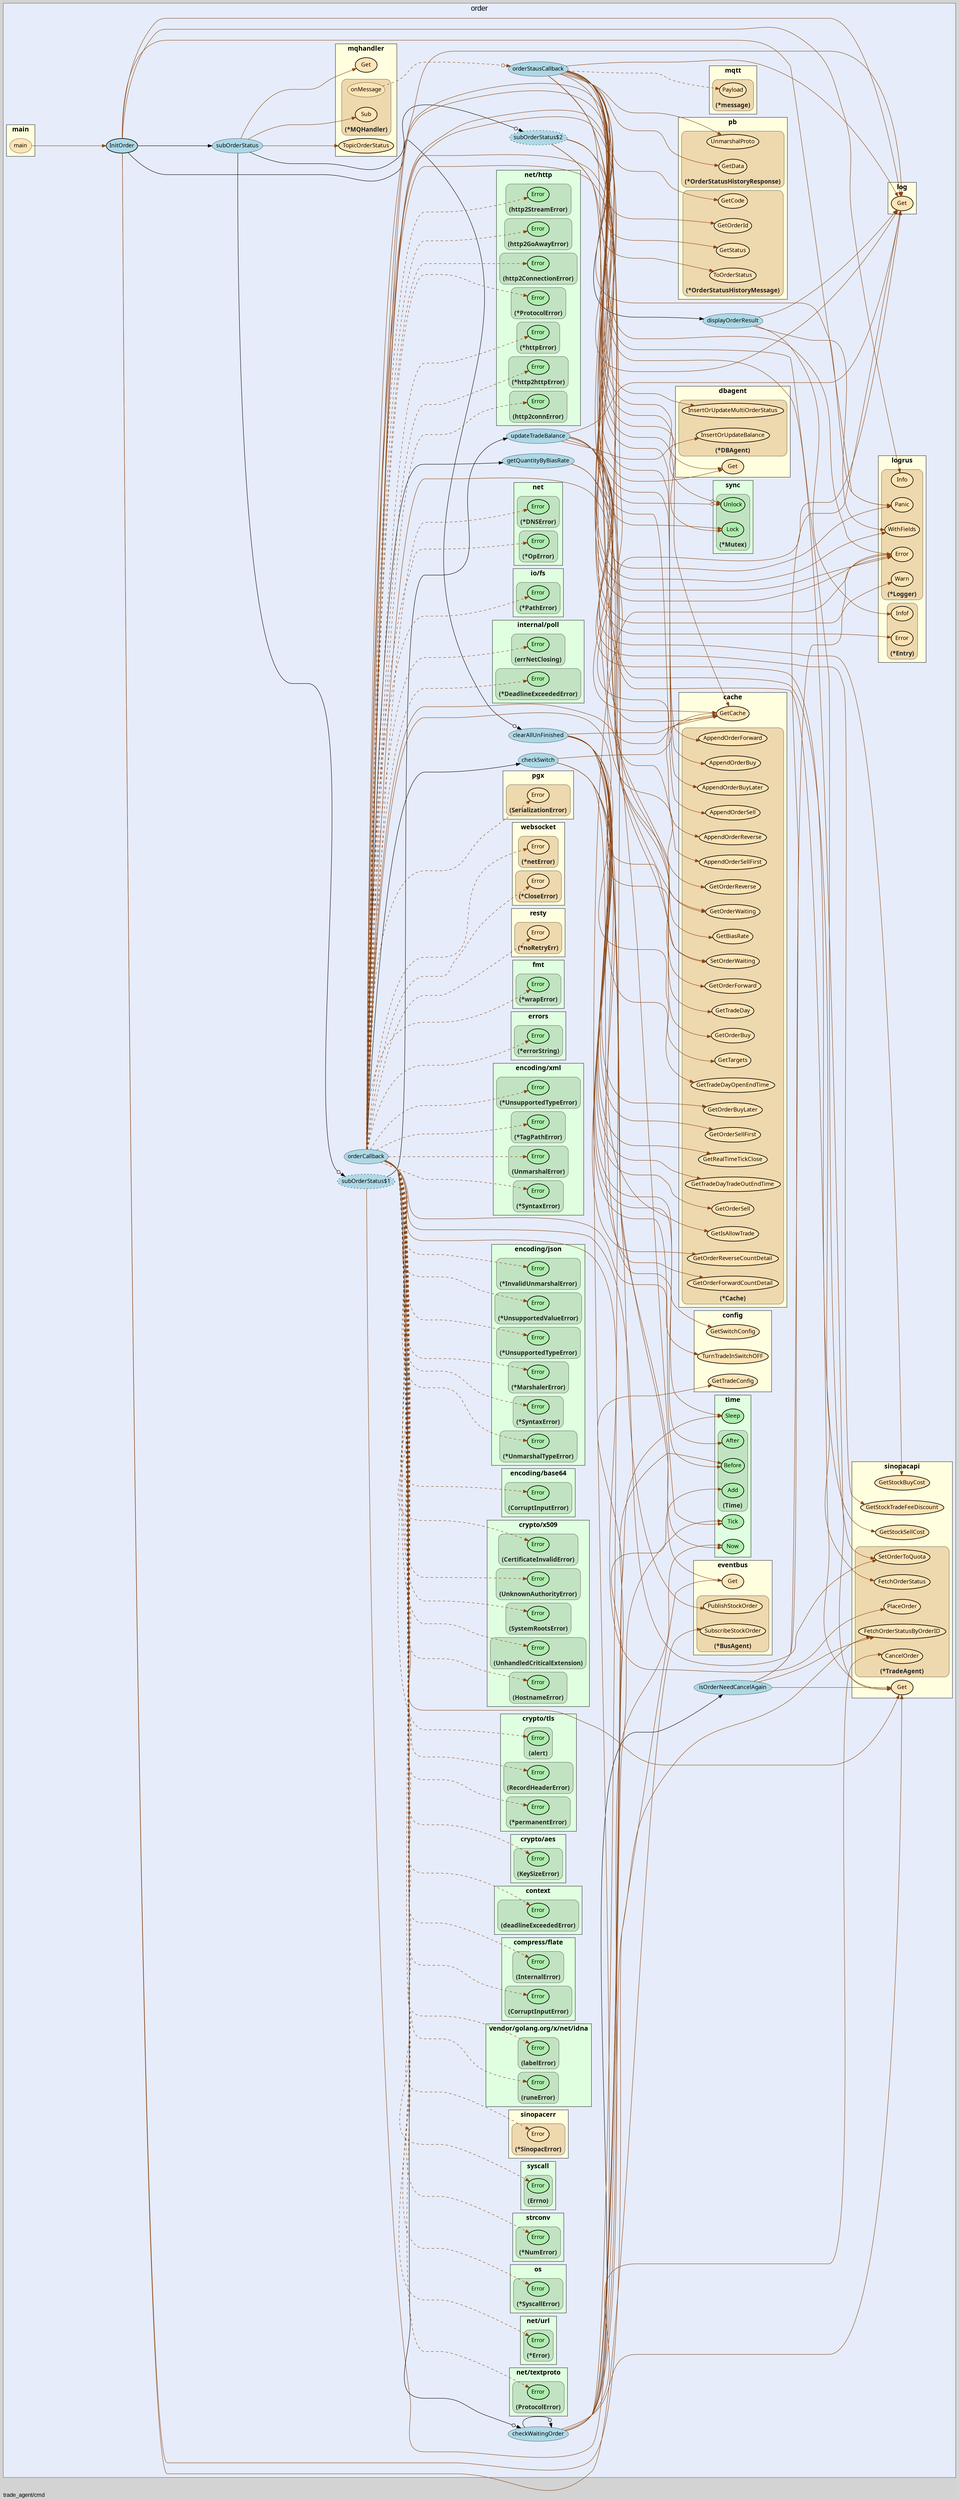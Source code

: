 digraph gocallvis {
    label="trade_agent/cmd";
    labeljust="l";
    fontname="Arial";
    fontsize="14";
    rankdir="LR";
    bgcolor="lightgray";
    style="solid";
    penwidth="0.5";
    pad="0.0";
    nodesep="0.35";

    node [shape="ellipse" style="filled" fillcolor="honeydew" fontname="Verdana" penwidth="1.0" margin="0.05,0.0"];
    edge [minlen="5"]

    subgraph "cluster_focus" {
        bgcolor="#e6ecfa";
label="order";
labelloc="t";
labeljust="c";
fontsize="18";
        
        "trade_agent/pkg/modules/order.orderStausCallback" [ penwidth="0.5" fillcolor="lightblue" label="orderStausCallback" ]
        "trade_agent/pkg/modules/order.displayOrderResult" [ fillcolor="lightblue" label="displayOrderResult" penwidth="0.5" ]
        "trade_agent/pkg/modules/order.updateTradeBalance" [ fillcolor="lightblue" label="updateTradeBalance" penwidth="0.5" ]
        "trade_agent/pkg/modules/order.subOrderStatus$1" [ label="subOrderStatus$1" style="dotted,filled" fillcolor="lightblue" ]
        "trade_agent/pkg/modules/order.isOrderNeedCancelAgain" [ fillcolor="lightblue" label="isOrderNeedCancelAgain" penwidth="0.5" ]
        "trade_agent/pkg/modules/order.InitOrder" [ penwidth="1.5" fillcolor="lightblue" label="InitOrder" ]
        "trade_agent/pkg/modules/order.subOrderStatus" [ fillcolor="lightblue" label="subOrderStatus" penwidth="0.5" ]
        "trade_agent/pkg/modules/order.subOrderStatus$2" [ fillcolor="lightblue" label="subOrderStatus$2" style="dotted,filled" ]
        "trade_agent/pkg/modules/order.clearAllUnFinished" [ fillcolor="lightblue" label="clearAllUnFinished" penwidth="0.5" ]
        "trade_agent/pkg/modules/order.getQuantityByBiasRate" [ label="getQuantityByBiasRate" penwidth="0.5" fillcolor="lightblue" ]
        "trade_agent/pkg/modules/order.checkWaitingOrder" [ fillcolor="lightblue" label="checkWaitingOrder" penwidth="0.5" ]
        "trade_agent/pkg/modules/order.checkSwitch" [ fillcolor="lightblue" label="checkSwitch" penwidth="0.5" ]
        "trade_agent/pkg/modules/order.orderCallback" [ penwidth="0.5" fillcolor="lightblue" label="orderCallback" ]
        
        subgraph "cluster_compress/flate" {
        fontsize="16";
fontname="Tahoma bold";
URL="/?f=compress/flate";
tooltip="package: compress/flate";
penwidth="0.8";
style="filled";
fillcolor="#E0FFE1";
rank="sink";
label="compress/flate";
        
        
        subgraph "cluster_compress/flate.CorruptInputError" {
        tooltip="type: compress/flate.CorruptInputError";
penwidth="0.5";
fontsize="15";
fontcolor="#222222";
labelloc="b";
style="rounded,filled";
fillcolor="#c2e3c2";
label="(CorruptInputError)";
        
        "(compress/flate.CorruptInputError).Error" [ fillcolor="#adedad" label="Error" penwidth="1.5" ]
        
    }

        subgraph "cluster_compress/flate.InternalError" {
        fillcolor="#c2e3c2";
label="(InternalError)";
tooltip="type: compress/flate.InternalError";
penwidth="0.5";
fontsize="15";
fontcolor="#222222";
labelloc="b";
style="rounded,filled";
        
        "(compress/flate.InternalError).Error" [ fillcolor="#adedad" label="Error" penwidth="1.5" ]
        
    }

    }

        subgraph "cluster_context" {
        fontname="Tahoma bold";
rank="sink";
style="filled";
fillcolor="#E0FFE1";
label="context";
URL="/?f=context";
tooltip="package: context";
penwidth="0.8";
fontsize="16";
        
        
        subgraph "cluster_context.deadlineExceededError" {
        style="rounded,filled";
fillcolor="#c2e3c2";
label="(deadlineExceededError)";
tooltip="type: context.deadlineExceededError";
penwidth="0.5";
fontsize="15";
fontcolor="#222222";
labelloc="b";
        
        "(context.deadlineExceededError).Error" [ label="Error" penwidth="1.5" fillcolor="#adedad" ]
        
    }

    }

        subgraph "cluster_crypto/aes" {
        style="filled";
fillcolor="#E0FFE1";
fontname="Tahoma bold";
rank="sink";
label="crypto/aes";
URL="/?f=crypto/aes";
tooltip="package: crypto/aes";
penwidth="0.8";
fontsize="16";
        
        
        subgraph "cluster_crypto/aes.KeySizeError" {
        tooltip="type: crypto/aes.KeySizeError";
penwidth="0.5";
fontsize="15";
fontcolor="#222222";
labelloc="b";
style="rounded,filled";
fillcolor="#c2e3c2";
label="(KeySizeError)";
        
        "(crypto/aes.KeySizeError).Error" [ fillcolor="#adedad" label="Error" penwidth="1.5" ]
        
    }

    }

        subgraph "cluster_crypto/tls" {
        fillcolor="#E0FFE1";
label="crypto/tls";
URL="/?f=crypto/tls";
tooltip="package: crypto/tls";
penwidth="0.8";
fontsize="16";
style="filled";
fontname="Tahoma bold";
rank="sink";
        
        
        subgraph "cluster_*crypto/tls.permanentError" {
        labelloc="b";
style="rounded,filled";
fillcolor="#c2e3c2";
label="(*permanentError)";
tooltip="type: *crypto/tls.permanentError";
penwidth="0.5";
fontsize="15";
fontcolor="#222222";
        
        "(*crypto/tls.permanentError).Error" [ penwidth="1.5" fillcolor="#adedad" label="Error" ]
        
    }

        subgraph "cluster_crypto/tls.RecordHeaderError" {
        penwidth="0.5";
fontsize="15";
fontcolor="#222222";
labelloc="b";
style="rounded,filled";
fillcolor="#c2e3c2";
label="(RecordHeaderError)";
tooltip="type: crypto/tls.RecordHeaderError";
        
        "(crypto/tls.RecordHeaderError).Error" [ fillcolor="#adedad" label="Error" penwidth="1.5" ]
        
    }

        subgraph "cluster_crypto/tls.alert" {
        style="rounded,filled";
fillcolor="#c2e3c2";
label="(alert)";
tooltip="type: crypto/tls.alert";
penwidth="0.5";
fontsize="15";
fontcolor="#222222";
labelloc="b";
        
        "(crypto/tls.alert).Error" [ label="Error" penwidth="1.5" fillcolor="#adedad" ]
        
    }

    }

        subgraph "cluster_crypto/x509" {
        label="crypto/x509";
penwidth="0.8";
style="filled";
fillcolor="#E0FFE1";
URL="/?f=crypto/x509";
tooltip="package: crypto/x509";
fontsize="16";
fontname="Tahoma bold";
rank="sink";
        
        
        subgraph "cluster_crypto/x509.CertificateInvalidError" {
        style="rounded,filled";
fillcolor="#c2e3c2";
label="(CertificateInvalidError)";
tooltip="type: crypto/x509.CertificateInvalidError";
penwidth="0.5";
fontsize="15";
fontcolor="#222222";
labelloc="b";
        
        "(crypto/x509.CertificateInvalidError).Error" [ fillcolor="#adedad" label="Error" penwidth="1.5" ]
        
    }

        subgraph "cluster_crypto/x509.HostnameError" {
        labelloc="b";
style="rounded,filled";
fillcolor="#c2e3c2";
label="(HostnameError)";
tooltip="type: crypto/x509.HostnameError";
penwidth="0.5";
fontsize="15";
fontcolor="#222222";
        
        "(crypto/x509.HostnameError).Error" [ fillcolor="#adedad" label="Error" penwidth="1.5" ]
        
    }

        subgraph "cluster_crypto/x509.SystemRootsError" {
        style="rounded,filled";
fillcolor="#c2e3c2";
label="(SystemRootsError)";
tooltip="type: crypto/x509.SystemRootsError";
penwidth="0.5";
fontsize="15";
fontcolor="#222222";
labelloc="b";
        
        "(crypto/x509.SystemRootsError).Error" [ fillcolor="#adedad" label="Error" penwidth="1.5" ]
        
    }

        subgraph "cluster_crypto/x509.UnhandledCriticalExtension" {
        fontsize="15";
fontcolor="#222222";
labelloc="b";
style="rounded,filled";
fillcolor="#c2e3c2";
label="(UnhandledCriticalExtension)";
tooltip="type: crypto/x509.UnhandledCriticalExtension";
penwidth="0.5";
        
        "(crypto/x509.UnhandledCriticalExtension).Error" [ fillcolor="#adedad" label="Error" penwidth="1.5" ]
        
    }

        subgraph "cluster_crypto/x509.UnknownAuthorityError" {
        fontsize="15";
fontcolor="#222222";
labelloc="b";
style="rounded,filled";
fillcolor="#c2e3c2";
label="(UnknownAuthorityError)";
tooltip="type: crypto/x509.UnknownAuthorityError";
penwidth="0.5";
        
        "(crypto/x509.UnknownAuthorityError).Error" [ fillcolor="#adedad" label="Error" penwidth="1.5" ]
        
    }

    }

        subgraph "cluster_encoding/base64" {
        URL="/?f=encoding/base64";
tooltip="package: encoding/base64";
penwidth="0.8";
style="filled";
fontname="Tahoma bold";
label="encoding/base64";
fontsize="16";
fillcolor="#E0FFE1";
rank="sink";
        
        
        subgraph "cluster_encoding/base64.CorruptInputError" {
        fontcolor="#222222";
labelloc="b";
style="rounded,filled";
fillcolor="#c2e3c2";
label="(CorruptInputError)";
tooltip="type: encoding/base64.CorruptInputError";
penwidth="0.5";
fontsize="15";
        
        "(encoding/base64.CorruptInputError).Error" [ label="Error" penwidth="1.5" fillcolor="#adedad" ]
        
    }

    }

        subgraph "cluster_encoding/json" {
        penwidth="0.8";
fontsize="16";
tooltip="package: encoding/json";
style="filled";
fillcolor="#E0FFE1";
fontname="Tahoma bold";
rank="sink";
label="encoding/json";
URL="/?f=encoding/json";
        
        
        subgraph "cluster_*encoding/json.InvalidUnmarshalError" {
        label="(*InvalidUnmarshalError)";
tooltip="type: *encoding/json.InvalidUnmarshalError";
penwidth="0.5";
fontsize="15";
fontcolor="#222222";
labelloc="b";
style="rounded,filled";
fillcolor="#c2e3c2";
        
        "(*encoding/json.InvalidUnmarshalError).Error" [ fillcolor="#adedad" label="Error" penwidth="1.5" ]
        
    }

        subgraph "cluster_*encoding/json.MarshalerError" {
        label="(*MarshalerError)";
tooltip="type: *encoding/json.MarshalerError";
penwidth="0.5";
fontsize="15";
fontcolor="#222222";
labelloc="b";
style="rounded,filled";
fillcolor="#c2e3c2";
        
        "(*encoding/json.MarshalerError).Error" [ fillcolor="#adedad" label="Error" penwidth="1.5" ]
        
    }

        subgraph "cluster_*encoding/json.SyntaxError" {
        fontcolor="#222222";
labelloc="b";
style="rounded,filled";
fillcolor="#c2e3c2";
label="(*SyntaxError)";
tooltip="type: *encoding/json.SyntaxError";
penwidth="0.5";
fontsize="15";
        
        "(*encoding/json.SyntaxError).Error" [ label="Error" penwidth="1.5" fillcolor="#adedad" ]
        
    }

        subgraph "cluster_*encoding/json.UnmarshalTypeError" {
        penwidth="0.5";
fontsize="15";
fontcolor="#222222";
labelloc="b";
style="rounded,filled";
fillcolor="#c2e3c2";
label="(*UnmarshalTypeError)";
tooltip="type: *encoding/json.UnmarshalTypeError";
        
        "(*encoding/json.UnmarshalTypeError).Error" [ label="Error" penwidth="1.5" fillcolor="#adedad" ]
        
    }

        subgraph "cluster_*encoding/json.UnsupportedTypeError" {
        fontcolor="#222222";
labelloc="b";
style="rounded,filled";
fillcolor="#c2e3c2";
label="(*UnsupportedTypeError)";
tooltip="type: *encoding/json.UnsupportedTypeError";
penwidth="0.5";
fontsize="15";
        
        "(*encoding/json.UnsupportedTypeError).Error" [ fillcolor="#adedad" label="Error" penwidth="1.5" ]
        
    }

        subgraph "cluster_*encoding/json.UnsupportedValueError" {
        fillcolor="#c2e3c2";
label="(*UnsupportedValueError)";
tooltip="type: *encoding/json.UnsupportedValueError";
penwidth="0.5";
fontsize="15";
fontcolor="#222222";
labelloc="b";
style="rounded,filled";
        
        "(*encoding/json.UnsupportedValueError).Error" [ fillcolor="#adedad" label="Error" penwidth="1.5" ]
        
    }

    }

        subgraph "cluster_encoding/xml" {
        penwidth="0.8";
fontsize="16";
style="filled";
fillcolor="#E0FFE1";
rank="sink";
fontname="Tahoma bold";
label="encoding/xml";
URL="/?f=encoding/xml";
tooltip="package: encoding/xml";
        
        
        subgraph "cluster_*encoding/xml.SyntaxError" {
        label="(*SyntaxError)";
tooltip="type: *encoding/xml.SyntaxError";
penwidth="0.5";
fontsize="15";
fontcolor="#222222";
labelloc="b";
style="rounded,filled";
fillcolor="#c2e3c2";
        
        "(*encoding/xml.SyntaxError).Error" [ penwidth="1.5" fillcolor="#adedad" label="Error" ]
        
    }

        subgraph "cluster_*encoding/xml.TagPathError" {
        fontsize="15";
fontcolor="#222222";
labelloc="b";
style="rounded,filled";
fillcolor="#c2e3c2";
label="(*TagPathError)";
tooltip="type: *encoding/xml.TagPathError";
penwidth="0.5";
        
        "(*encoding/xml.TagPathError).Error" [ penwidth="1.5" fillcolor="#adedad" label="Error" ]
        
    }

        subgraph "cluster_*encoding/xml.UnsupportedTypeError" {
        label="(*UnsupportedTypeError)";
tooltip="type: *encoding/xml.UnsupportedTypeError";
penwidth="0.5";
fontsize="15";
fontcolor="#222222";
labelloc="b";
style="rounded,filled";
fillcolor="#c2e3c2";
        
        "(*encoding/xml.UnsupportedTypeError).Error" [ fillcolor="#adedad" label="Error" penwidth="1.5" ]
        
    }

        subgraph "cluster_encoding/xml.UnmarshalError" {
        tooltip="type: encoding/xml.UnmarshalError";
penwidth="0.5";
fontsize="15";
fontcolor="#222222";
labelloc="b";
style="rounded,filled";
fillcolor="#c2e3c2";
label="(UnmarshalError)";
        
        "(encoding/xml.UnmarshalError).Error" [ fillcolor="#adedad" label="Error" penwidth="1.5" ]
        
    }

    }

        subgraph "cluster_errors" {
        penwidth="0.8";
rank="sink";
URL="/?f=errors";
tooltip="package: errors";
fontsize="16";
style="filled";
fillcolor="#E0FFE1";
fontname="Tahoma bold";
label="errors";
        
        
        subgraph "cluster_*errors.errorString" {
        style="rounded,filled";
fillcolor="#c2e3c2";
label="(*errorString)";
tooltip="type: *errors.errorString";
penwidth="0.5";
fontsize="15";
fontcolor="#222222";
labelloc="b";
        
        "(*errors.errorString).Error" [ fillcolor="#adedad" label="Error" penwidth="1.5" ]
        
    }

    }

        subgraph "cluster_fmt" {
        label="fmt";
URL="/?f=fmt";
penwidth="0.8";
fillcolor="#E0FFE1";
fontname="Tahoma bold";
rank="sink";
fontsize="16";
style="filled";
tooltip="package: fmt";
        
        
        subgraph "cluster_*fmt.wrapError" {
        tooltip="type: *fmt.wrapError";
penwidth="0.5";
fontsize="15";
fontcolor="#222222";
labelloc="b";
style="rounded,filled";
fillcolor="#c2e3c2";
label="(*wrapError)";
        
        "(*fmt.wrapError).Error" [ penwidth="1.5" fillcolor="#adedad" label="Error" ]
        
    }

    }

        subgraph "cluster_github.com/eclipse/paho.mqtt.golang" {
        fontsize="16";
fillcolor="lightyellow";
rank="sink";
label="mqtt";
tooltip="package: github.com/eclipse/paho.mqtt.golang";
penwidth="0.8";
style="filled";
fontname="Tahoma bold";
URL="/?f=github.com/eclipse/paho.mqtt.golang";
        
        
        subgraph "cluster_*github.com/eclipse/paho.mqtt.golang.message" {
        penwidth="0.5";
fontsize="15";
fontcolor="#222222";
labelloc="b";
style="rounded,filled";
fillcolor="wheat2";
label="(*message)";
tooltip="type: *github.com/eclipse/paho.mqtt.golang.message";
        
        "(*github.com/eclipse/paho.mqtt.golang.message).Payload" [ fillcolor="moccasin" label="Payload" penwidth="1.5" ]
        
    }

    }

        subgraph "cluster_github.com/go-resty/resty/v2" {
        penwidth="0.8";
fontsize="16";
style="filled";
rank="sink";
label="resty";
fillcolor="lightyellow";
fontname="Tahoma bold";
URL="/?f=github.com/go-resty/resty/v2";
tooltip="package: github.com/go-resty/resty/v2";
        
        
        subgraph "cluster_*github.com/go-resty/resty/v2.noRetryErr" {
        label="(*noRetryErr)";
tooltip="type: *github.com/go-resty/resty/v2.noRetryErr";
penwidth="0.5";
fontsize="15";
fontcolor="#222222";
labelloc="b";
style="rounded,filled";
fillcolor="wheat2";
        
        "(*github.com/go-resty/resty/v2.noRetryErr).Error" [ fillcolor="moccasin" label="Error" penwidth="1.5" ]
        
    }

    }

        subgraph "cluster_github.com/gorilla/websocket" {
        penwidth="0.8";
style="filled";
rank="sink";
label="websocket";
tooltip="package: github.com/gorilla/websocket";
fontsize="16";
fillcolor="lightyellow";
fontname="Tahoma bold";
URL="/?f=github.com/gorilla/websocket";
        
        
        subgraph "cluster_*github.com/gorilla/websocket.CloseError" {
        fontcolor="#222222";
labelloc="b";
style="rounded,filled";
fillcolor="wheat2";
label="(*CloseError)";
tooltip="type: *github.com/gorilla/websocket.CloseError";
penwidth="0.5";
fontsize="15";
        
        "(*github.com/gorilla/websocket.CloseError).Error" [ fillcolor="moccasin" label="Error" penwidth="1.5" ]
        
    }

        subgraph "cluster_*github.com/gorilla/websocket.netError" {
        tooltip="type: *github.com/gorilla/websocket.netError";
penwidth="0.5";
fontsize="15";
fontcolor="#222222";
labelloc="b";
style="rounded,filled";
fillcolor="wheat2";
label="(*netError)";
        
        "(*github.com/gorilla/websocket.netError).Error" [ fillcolor="moccasin" label="Error" penwidth="1.5" ]
        
    }

    }

        subgraph "cluster_github.com/jackc/pgx/v4" {
        fontsize="16";
fillcolor="lightyellow";
fontname="Tahoma bold";
rank="sink";
URL="/?f=github.com/jackc/pgx/v4";
penwidth="0.8";
style="filled";
label="pgx";
tooltip="package: github.com/jackc/pgx/v4";
        
        
        subgraph "cluster_github.com/jackc/pgx/v4.SerializationError" {
        fillcolor="wheat2";
label="(SerializationError)";
tooltip="type: github.com/jackc/pgx/v4.SerializationError";
penwidth="0.5";
fontsize="15";
fontcolor="#222222";
labelloc="b";
style="rounded,filled";
        
        "(github.com/jackc/pgx/v4.SerializationError).Error" [ fillcolor="moccasin" label="Error" penwidth="1.5" ]
        
    }

    }

        subgraph "cluster_github.com/sirupsen/logrus" {
        penwidth="0.8";
fontsize="16";
URL="/?f=github.com/sirupsen/logrus";
tooltip="package: github.com/sirupsen/logrus";
style="filled";
fillcolor="lightyellow";
fontname="Tahoma bold";
rank="sink";
label="logrus";
        
        
        subgraph "cluster_*github.com/sirupsen/logrus.Entry" {
        label="(*Entry)";
tooltip="type: *github.com/sirupsen/logrus.Entry";
penwidth="0.5";
fontsize="15";
fontcolor="#222222";
labelloc="b";
style="rounded,filled";
fillcolor="wheat2";
        
        "(*github.com/sirupsen/logrus.Entry).Infof" [ fillcolor="moccasin" label="Infof" penwidth="1.5" ]
        "(*github.com/sirupsen/logrus.Entry).Error" [ fillcolor="moccasin" label="Error" penwidth="1.5" ]
        
    }

        subgraph "cluster_*github.com/sirupsen/logrus.Logger" {
        style="rounded,filled";
fillcolor="wheat2";
label="(*Logger)";
tooltip="type: *github.com/sirupsen/logrus.Logger";
penwidth="0.5";
fontsize="15";
fontcolor="#222222";
labelloc="b";
        
        "(*github.com/sirupsen/logrus.Logger).Panic" [ fillcolor="moccasin" label="Panic" penwidth="1.5" ]
        "(*github.com/sirupsen/logrus.Logger).WithFields" [ fillcolor="moccasin" label="WithFields" penwidth="1.5" ]
        "(*github.com/sirupsen/logrus.Logger).Error" [ fillcolor="moccasin" label="Error" penwidth="1.5" ]
        "(*github.com/sirupsen/logrus.Logger).Info" [ fillcolor="moccasin" label="Info" penwidth="1.5" ]
        "(*github.com/sirupsen/logrus.Logger).Warn" [ fillcolor="moccasin" label="Warn" penwidth="1.5" ]
        
    }

    }

        subgraph "cluster_internal/poll" {
        URL="/?f=internal/poll";
tooltip="package: internal/poll";
fillcolor="#E0FFE1";
fontname="Tahoma bold";
rank="sink";
label="internal/poll";
penwidth="0.8";
fontsize="16";
style="filled";
        
        
        subgraph "cluster_*internal/poll.DeadlineExceededError" {
        fontcolor="#222222";
labelloc="b";
style="rounded,filled";
fillcolor="#c2e3c2";
label="(*DeadlineExceededError)";
tooltip="type: *internal/poll.DeadlineExceededError";
penwidth="0.5";
fontsize="15";
        
        "(*internal/poll.DeadlineExceededError).Error" [ fillcolor="#adedad" label="Error" penwidth="1.5" ]
        
    }

        subgraph "cluster_internal/poll.errNetClosing" {
        fillcolor="#c2e3c2";
label="(errNetClosing)";
tooltip="type: internal/poll.errNetClosing";
penwidth="0.5";
fontsize="15";
fontcolor="#222222";
labelloc="b";
style="rounded,filled";
        
        "(internal/poll.errNetClosing).Error" [ penwidth="1.5" fillcolor="#adedad" label="Error" ]
        
    }

    }

        subgraph "cluster_io/fs" {
        fillcolor="#E0FFE1";
fontname="Tahoma bold";
rank="sink";
label="io/fs";
URL="/?f=io/fs";
penwidth="0.8";
style="filled";
tooltip="package: io/fs";
fontsize="16";
        
        
        subgraph "cluster_*io/fs.PathError" {
        style="rounded,filled";
fillcolor="#c2e3c2";
label="(*PathError)";
tooltip="type: *io/fs.PathError";
penwidth="0.5";
fontsize="15";
fontcolor="#222222";
labelloc="b";
        
        "(*io/fs.PathError).Error" [ fillcolor="#adedad" label="Error" penwidth="1.5" ]
        
    }

    }

        subgraph "cluster_net" {
        style="filled";
label="net";
fontsize="16";
fillcolor="#E0FFE1";
fontname="Tahoma bold";
rank="sink";
URL="/?f=net";
tooltip="package: net";
penwidth="0.8";
        
        
        subgraph "cluster_*net.DNSError" {
        fillcolor="#c2e3c2";
label="(*DNSError)";
tooltip="type: *net.DNSError";
penwidth="0.5";
fontsize="15";
fontcolor="#222222";
labelloc="b";
style="rounded,filled";
        
        "(*net.DNSError).Error" [ fillcolor="#adedad" label="Error" penwidth="1.5" ]
        
    }

        subgraph "cluster_*net.OpError" {
        fontcolor="#222222";
labelloc="b";
style="rounded,filled";
fillcolor="#c2e3c2";
label="(*OpError)";
tooltip="type: *net.OpError";
penwidth="0.5";
fontsize="15";
        
        "(*net.OpError).Error" [ fillcolor="#adedad" label="Error" penwidth="1.5" ]
        
    }

    }

        subgraph "cluster_net/http" {
        fillcolor="#E0FFE1";
fontname="Tahoma bold";
rank="sink";
tooltip="package: net/http";
penwidth="0.8";
fontsize="16";
style="filled";
label="net/http";
URL="/?f=net/http";
        
        
        subgraph "cluster_*net/http.ProtocolError" {
        labelloc="b";
style="rounded,filled";
fillcolor="#c2e3c2";
label="(*ProtocolError)";
tooltip="type: *net/http.ProtocolError";
penwidth="0.5";
fontsize="15";
fontcolor="#222222";
        
        "(*net/http.ProtocolError).Error" [ fillcolor="#adedad" label="Error" penwidth="1.5" ]
        
    }

        subgraph "cluster_*net/http.http2httpError" {
        style="rounded,filled";
fillcolor="#c2e3c2";
label="(*http2httpError)";
tooltip="type: *net/http.http2httpError";
penwidth="0.5";
fontsize="15";
fontcolor="#222222";
labelloc="b";
        
        "(*net/http.http2httpError).Error" [ fillcolor="#adedad" label="Error" penwidth="1.5" ]
        
    }

        subgraph "cluster_*net/http.httpError" {
        fillcolor="#c2e3c2";
label="(*httpError)";
tooltip="type: *net/http.httpError";
penwidth="0.5";
fontsize="15";
fontcolor="#222222";
labelloc="b";
style="rounded,filled";
        
        "(*net/http.httpError).Error" [ penwidth="1.5" fillcolor="#adedad" label="Error" ]
        
    }

        subgraph "cluster_net/http.http2ConnectionError" {
        fontsize="15";
fontcolor="#222222";
labelloc="b";
style="rounded,filled";
fillcolor="#c2e3c2";
label="(http2ConnectionError)";
tooltip="type: net/http.http2ConnectionError";
penwidth="0.5";
        
        "(net/http.http2ConnectionError).Error" [ fillcolor="#adedad" label="Error" penwidth="1.5" ]
        
    }

        subgraph "cluster_net/http.http2GoAwayError" {
        fontsize="15";
fontcolor="#222222";
labelloc="b";
style="rounded,filled";
fillcolor="#c2e3c2";
label="(http2GoAwayError)";
tooltip="type: net/http.http2GoAwayError";
penwidth="0.5";
        
        "(net/http.http2GoAwayError).Error" [ fillcolor="#adedad" label="Error" penwidth="1.5" ]
        
    }

        subgraph "cluster_net/http.http2StreamError" {
        style="rounded,filled";
fillcolor="#c2e3c2";
label="(http2StreamError)";
tooltip="type: net/http.http2StreamError";
penwidth="0.5";
fontsize="15";
fontcolor="#222222";
labelloc="b";
        
        "(net/http.http2StreamError).Error" [ fillcolor="#adedad" label="Error" penwidth="1.5" ]
        
    }

        subgraph "cluster_net/http.http2connError" {
        label="(http2connError)";
tooltip="type: net/http.http2connError";
penwidth="0.5";
fontsize="15";
fontcolor="#222222";
labelloc="b";
style="rounded,filled";
fillcolor="#c2e3c2";
        
        "(net/http.http2connError).Error" [ fillcolor="#adedad" label="Error" penwidth="1.5" ]
        
    }

    }

        subgraph "cluster_net/textproto" {
        penwidth="0.8";
fillcolor="#E0FFE1";
fontname="Tahoma bold";
rank="sink";
tooltip="package: net/textproto";
fontsize="16";
style="filled";
label="net/textproto";
URL="/?f=net/textproto";
        
        
        subgraph "cluster_net/textproto.ProtocolError" {
        tooltip="type: net/textproto.ProtocolError";
penwidth="0.5";
fontsize="15";
fontcolor="#222222";
labelloc="b";
style="rounded,filled";
fillcolor="#c2e3c2";
label="(ProtocolError)";
        
        "(net/textproto.ProtocolError).Error" [ fillcolor="#adedad" label="Error" penwidth="1.5" ]
        
    }

    }

        subgraph "cluster_net/url" {
        tooltip="package: net/url";
fontsize="16";
style="filled";
rank="sink";
label="net/url";
URL="/?f=net/url";
penwidth="0.8";
fillcolor="#E0FFE1";
fontname="Tahoma bold";
        
        
        subgraph "cluster_*net/url.Error" {
        tooltip="type: *net/url.Error";
penwidth="0.5";
fontsize="15";
fontcolor="#222222";
labelloc="b";
style="rounded,filled";
fillcolor="#c2e3c2";
label="(*Error)";
        
        "(*net/url.Error).Error" [ fillcolor="#adedad" label="Error" penwidth="1.5" ]
        
    }

    }

        subgraph "cluster_os" {
        style="filled";
fillcolor="#E0FFE1";
fontname="Tahoma bold";
rank="sink";
URL="/?f=os";
penwidth="0.8";
fontsize="16";
label="os";
tooltip="package: os";
        
        
        subgraph "cluster_*os.SyscallError" {
        fillcolor="#c2e3c2";
label="(*SyscallError)";
tooltip="type: *os.SyscallError";
penwidth="0.5";
fontsize="15";
fontcolor="#222222";
labelloc="b";
style="rounded,filled";
        
        "(*os.SyscallError).Error" [ fillcolor="#adedad" label="Error" penwidth="1.5" ]
        
    }

    }

        subgraph "cluster_strconv" {
        fillcolor="#E0FFE1";
fontname="Tahoma bold";
rank="sink";
label="strconv";
URL="/?f=strconv";
penwidth="0.8";
fontsize="16";
style="filled";
tooltip="package: strconv";
        
        
        subgraph "cluster_*strconv.NumError" {
        fillcolor="#c2e3c2";
label="(*NumError)";
tooltip="type: *strconv.NumError";
penwidth="0.5";
fontsize="15";
fontcolor="#222222";
labelloc="b";
style="rounded,filled";
        
        "(*strconv.NumError).Error" [ fillcolor="#adedad" label="Error" penwidth="1.5" ]
        
    }

    }

        subgraph "cluster_sync" {
        fontsize="16";
style="filled";
fillcolor="#E0FFE1";
fontname="Tahoma bold";
rank="sink";
label="sync";
URL="/?f=sync";
penwidth="0.8";
tooltip="package: sync";
        
        
        subgraph "cluster_*sync.Mutex" {
        style="rounded,filled";
fillcolor="#c2e3c2";
label="(*Mutex)";
tooltip="type: *sync.Mutex";
penwidth="0.5";
fontsize="15";
fontcolor="#222222";
labelloc="b";
        
        "(*sync.Mutex).Unlock" [ fillcolor="#adedad" label="Unlock" penwidth="1.5" ]
        "(*sync.Mutex).Lock" [ fillcolor="#adedad" label="Lock" penwidth="1.5" ]
        
    }

    }

        subgraph "cluster_syscall" {
        penwidth="0.8";
fillcolor="#E0FFE1";
fontname="Tahoma bold";
rank="sink";
tooltip="package: syscall";
fontsize="16";
style="filled";
label="syscall";
URL="/?f=syscall";
        
        
        subgraph "cluster_syscall.Errno" {
        fontsize="15";
fontcolor="#222222";
labelloc="b";
style="rounded,filled";
fillcolor="#c2e3c2";
label="(Errno)";
tooltip="type: syscall.Errno";
penwidth="0.5";
        
        "(syscall.Errno).Error" [ fillcolor="#adedad" label="Error" penwidth="1.5" ]
        
    }

    }

        subgraph "cluster_time" {
        style="filled";
fillcolor="#E0FFE1";
fontname="Tahoma bold";
rank="sink";
label="time";
URL="/?f=time";
tooltip="package: time";
penwidth="0.8";
fontsize="16";
        
        "time.Tick" [ fillcolor="#adedad" label="Tick" penwidth="1.5" ]
        "time.Sleep" [ penwidth="1.5" fillcolor="#adedad" label="Sleep" ]
        "time.Now" [ fillcolor="#adedad" label="Now" penwidth="1.5" ]
        
        subgraph "cluster_time.Time" {
        fontsize="15";
fontcolor="#222222";
labelloc="b";
style="rounded,filled";
fillcolor="#c2e3c2";
label="(Time)";
tooltip="type: time.Time";
penwidth="0.5";
        
        "(time.Time).Before" [ fillcolor="#adedad" label="Before" penwidth="1.5" ]
        "(time.Time).After" [ fillcolor="#adedad" label="After" penwidth="1.5" ]
        "(time.Time).Add" [ fillcolor="#adedad" label="Add" penwidth="1.5" ]
        
    }

    }

        subgraph "cluster_trade_agent/cmd" {
        fillcolor="lightyellow";
fontname="Tahoma bold";
rank="sink";
label="main";
URL="/?f=trade_agent/cmd";
style="filled";
fontsize="16";
tooltip="package: trade_agent/cmd";
penwidth="0.8";
        
        "trade_agent/cmd.main" [ fillcolor="moccasin" label="main" penwidth="0.5" ]
        
    }

        subgraph "cluster_trade_agent/pkg/cache" {
        URL="/?f=trade_agent/pkg/cache";
penwidth="0.8";
label="cache";
fillcolor="lightyellow";
fontname="Tahoma bold";
rank="sink";
tooltip="package: trade_agent/pkg/cache";
fontsize="16";
style="filled";
        
        "trade_agent/pkg/cache.GetCache" [ penwidth="1.5" fillcolor="moccasin" label="GetCache" ]
        
        subgraph "cluster_*trade_agent/pkg/cache.Cache" {
        fontsize="15";
fontcolor="#222222";
labelloc="b";
style="rounded,filled";
fillcolor="wheat2";
label="(*Cache)";
tooltip="type: *trade_agent/pkg/cache.Cache";
penwidth="0.5";
        
        "(*trade_agent/pkg/cache.Cache).GetOrderWaiting" [ label="GetOrderWaiting" penwidth="1.5" fillcolor="moccasin" ]
        "(*trade_agent/pkg/cache.Cache).SetOrderWaiting" [ fillcolor="moccasin" label="SetOrderWaiting" penwidth="1.5" ]
        "(*trade_agent/pkg/cache.Cache).AppendOrderBuy" [ fillcolor="moccasin" label="AppendOrderBuy" penwidth="1.5" ]
        "(*trade_agent/pkg/cache.Cache).AppendOrderForward" [ fillcolor="moccasin" label="AppendOrderForward" penwidth="1.5" ]
        "(*trade_agent/pkg/cache.Cache).AppendOrderSell" [ penwidth="1.5" fillcolor="moccasin" label="AppendOrderSell" ]
        "(*trade_agent/pkg/cache.Cache).AppendOrderSellFirst" [ penwidth="1.5" fillcolor="moccasin" label="AppendOrderSellFirst" ]
        "(*trade_agent/pkg/cache.Cache).AppendOrderReverse" [ fillcolor="moccasin" label="AppendOrderReverse" penwidth="1.5" ]
        "(*trade_agent/pkg/cache.Cache).AppendOrderBuyLater" [ fillcolor="moccasin" label="AppendOrderBuyLater" penwidth="1.5" ]
        "(*trade_agent/pkg/cache.Cache).GetOrderForward" [ penwidth="1.5" fillcolor="moccasin" label="GetOrderForward" ]
        "(*trade_agent/pkg/cache.Cache).GetOrderReverse" [ fillcolor="moccasin" label="GetOrderReverse" penwidth="1.5" ]
        "(*trade_agent/pkg/cache.Cache).GetTradeDay" [ penwidth="1.5" fillcolor="moccasin" label="GetTradeDay" ]
        "(*trade_agent/pkg/cache.Cache).GetTradeDayTradeOutEndTime" [ fillcolor="moccasin" label="GetTradeDayTradeOutEndTime" penwidth="1.5" ]
        "(*trade_agent/pkg/cache.Cache).GetTradeDayOpenEndTime" [ penwidth="1.5" fillcolor="moccasin" label="GetTradeDayOpenEndTime" ]
        "(*trade_agent/pkg/cache.Cache).GetTargets" [ label="GetTargets" penwidth="1.5" fillcolor="moccasin" ]
        "(*trade_agent/pkg/cache.Cache).GetOrderBuy" [ fillcolor="moccasin" label="GetOrderBuy" penwidth="1.5" ]
        "(*trade_agent/pkg/cache.Cache).GetOrderSell" [ fillcolor="moccasin" label="GetOrderSell" penwidth="1.5" ]
        "(*trade_agent/pkg/cache.Cache).GetRealTimeTickClose" [ fillcolor="moccasin" label="GetRealTimeTickClose" penwidth="1.5" ]
        "(*trade_agent/pkg/cache.Cache).GetOrderSellFirst" [ fillcolor="moccasin" label="GetOrderSellFirst" penwidth="1.5" ]
        "(*trade_agent/pkg/cache.Cache).GetOrderBuyLater" [ label="GetOrderBuyLater" penwidth="1.5" fillcolor="moccasin" ]
        "(*trade_agent/pkg/cache.Cache).GetBiasRate" [ label="GetBiasRate" penwidth="1.5" fillcolor="moccasin" ]
        "(*trade_agent/pkg/cache.Cache).GetIsAllowTrade" [ penwidth="1.5" fillcolor="moccasin" label="GetIsAllowTrade" ]
        "(*trade_agent/pkg/cache.Cache).GetOrderForwardCountDetail" [ fillcolor="moccasin" label="GetOrderForwardCountDetail" penwidth="1.5" ]
        "(*trade_agent/pkg/cache.Cache).GetOrderReverseCountDetail" [ fillcolor="moccasin" label="GetOrderReverseCountDetail" penwidth="1.5" ]
        
    }

    }

        subgraph "cluster_trade_agent/pkg/config" {
        URL="/?f=trade_agent/pkg/config";
tooltip="package: trade_agent/pkg/config";
style="filled";
label="config";
fillcolor="lightyellow";
fontname="Tahoma bold";
rank="sink";
penwidth="0.8";
fontsize="16";
        
        "trade_agent/pkg/config.GetTradeConfig" [ label="GetTradeConfig" penwidth="1.5" fillcolor="moccasin" ]
        "trade_agent/pkg/config.GetSwitchConfig" [ penwidth="1.5" fillcolor="moccasin" label="GetSwitchConfig" ]
        "trade_agent/pkg/config.TurnTradeInSwitchOFF" [ label="TurnTradeInSwitchOFF" penwidth="1.5" fillcolor="moccasin" ]
        
    }

        subgraph "cluster_trade_agent/pkg/dbagent" {
        penwidth="0.8";
fillcolor="lightyellow";
fontsize="16";
style="filled";
fontname="Tahoma bold";
rank="sink";
label="dbagent";
URL="/?f=trade_agent/pkg/dbagent";
tooltip="package: trade_agent/pkg/dbagent";
        
        "trade_agent/pkg/dbagent.Get" [ penwidth="1.5" fillcolor="moccasin" label="Get" ]
        
        subgraph "cluster_*trade_agent/pkg/dbagent.DBAgent" {
        labelloc="b";
style="rounded,filled";
fillcolor="wheat2";
label="(*DBAgent)";
tooltip="type: *trade_agent/pkg/dbagent.DBAgent";
penwidth="0.5";
fontsize="15";
fontcolor="#222222";
        
        "(*trade_agent/pkg/dbagent.DBAgent).InsertOrUpdateMultiOrderStatus" [ fillcolor="moccasin" label="InsertOrUpdateMultiOrderStatus" penwidth="1.5" ]
        "(*trade_agent/pkg/dbagent.DBAgent).InsertOrUpdateBalance" [ fillcolor="moccasin" label="InsertOrUpdateBalance" penwidth="1.5" ]
        
    }

    }

        subgraph "cluster_trade_agent/pkg/eventbus" {
        fontname="Tahoma bold";
rank="sink";
label="eventbus";
URL="/?f=trade_agent/pkg/eventbus";
penwidth="0.8";
fontsize="16";
style="filled";
fillcolor="lightyellow";
tooltip="package: trade_agent/pkg/eventbus";
        
        "trade_agent/pkg/eventbus.Get" [ fillcolor="moccasin" label="Get" penwidth="1.5" ]
        
        subgraph "cluster_*trade_agent/pkg/eventbus.BusAgent" {
        style="rounded,filled";
fillcolor="wheat2";
label="(*BusAgent)";
tooltip="type: *trade_agent/pkg/eventbus.BusAgent";
penwidth="0.5";
fontsize="15";
fontcolor="#222222";
labelloc="b";
        
        "(*trade_agent/pkg/eventbus.BusAgent).PublishStockOrder" [ fillcolor="moccasin" label="PublishStockOrder" penwidth="1.5" ]
        "(*trade_agent/pkg/eventbus.BusAgent).SubscribeStockOrder" [ fillcolor="moccasin" label="SubscribeStockOrder" penwidth="1.5" ]
        
    }

    }

        subgraph "cluster_trade_agent/pkg/log" {
        style="filled";
fillcolor="lightyellow";
rank="sink";
URL="/?f=trade_agent/pkg/log";
tooltip="package: trade_agent/pkg/log";
penwidth="0.8";
fontsize="16";
fontname="Tahoma bold";
label="log";
        
        "trade_agent/pkg/log.Get" [ label="Get" penwidth="1.5" fillcolor="moccasin" ]
        
    }

        subgraph "cluster_trade_agent/pkg/mqhandler" {
        style="filled";
rank="sink";
penwidth="0.8";
fontsize="16";
fillcolor="lightyellow";
fontname="Tahoma bold";
label="mqhandler";
URL="/?f=trade_agent/pkg/mqhandler";
tooltip="package: trade_agent/pkg/mqhandler";
        
        "trade_agent/pkg/mqhandler.Get" [ fillcolor="moccasin" label="Get" penwidth="1.5" ]
        "trade_agent/pkg/mqhandler.TopicOrderStatus" [ fillcolor="moccasin" label="TopicOrderStatus" penwidth="1.5" ]
        
        subgraph "cluster_*trade_agent/pkg/mqhandler.MQHandler" {
        fontsize="15";
fontcolor="#222222";
labelloc="b";
style="rounded,filled";
fillcolor="wheat2";
label="(*MQHandler)";
tooltip="type: *trade_agent/pkg/mqhandler.MQHandler";
penwidth="0.5";
        
        "(*trade_agent/pkg/mqhandler.MQHandler).onMessage" [ label="onMessage" penwidth="0.5" fillcolor="moccasin" ]
        "(*trade_agent/pkg/mqhandler.MQHandler).Sub" [ fillcolor="moccasin" label="Sub" penwidth="1.5" ]
        
    }

    }

        subgraph "cluster_trade_agent/pkg/pb" {
        penwidth="0.8";
style="filled";
fillcolor="lightyellow";
fontname="Tahoma bold";
rank="sink";
URL="/?f=trade_agent/pkg/pb";
fontsize="16";
label="pb";
tooltip="package: trade_agent/pkg/pb";
        
        
        subgraph "cluster_*trade_agent/pkg/pb.OrderStatusHistoryMessage" {
        fillcolor="wheat2";
label="(*OrderStatusHistoryMessage)";
tooltip="type: *trade_agent/pkg/pb.OrderStatusHistoryMessage";
penwidth="0.5";
fontsize="15";
fontcolor="#222222";
labelloc="b";
style="rounded,filled";
        
        "(*trade_agent/pkg/pb.OrderStatusHistoryMessage).GetCode" [ fillcolor="moccasin" label="GetCode" penwidth="1.5" ]
        "(*trade_agent/pkg/pb.OrderStatusHistoryMessage).GetStatus" [ penwidth="1.5" fillcolor="moccasin" label="GetStatus" ]
        "(*trade_agent/pkg/pb.OrderStatusHistoryMessage).GetOrderId" [ fillcolor="moccasin" label="GetOrderId" penwidth="1.5" ]
        "(*trade_agent/pkg/pb.OrderStatusHistoryMessage).ToOrderStatus" [ label="ToOrderStatus" penwidth="1.5" fillcolor="moccasin" ]
        
    }

        subgraph "cluster_*trade_agent/pkg/pb.OrderStatusHistoryResponse" {
        fillcolor="wheat2";
label="(*OrderStatusHistoryResponse)";
tooltip="type: *trade_agent/pkg/pb.OrderStatusHistoryResponse";
penwidth="0.5";
fontsize="15";
fontcolor="#222222";
labelloc="b";
style="rounded,filled";
        
        "(*trade_agent/pkg/pb.OrderStatusHistoryResponse).UnmarshalProto" [ fillcolor="moccasin" label="UnmarshalProto" penwidth="1.5" ]
        "(*trade_agent/pkg/pb.OrderStatusHistoryResponse).GetData" [ fillcolor="moccasin" label="GetData" penwidth="1.5" ]
        
    }

    }

        subgraph "cluster_trade_agent/pkg/sinopacapi" {
        penwidth="0.8";
fillcolor="lightyellow";
rank="sink";
fontsize="16";
style="filled";
fontname="Tahoma bold";
label="sinopacapi";
URL="/?f=trade_agent/pkg/sinopacapi";
tooltip="package: trade_agent/pkg/sinopacapi";
        
        "trade_agent/pkg/sinopacapi.Get" [ fillcolor="moccasin" label="Get" penwidth="1.5" ]
        "trade_agent/pkg/sinopacapi.GetStockTradeFeeDiscount" [ fillcolor="moccasin" label="GetStockTradeFeeDiscount" penwidth="1.5" ]
        "trade_agent/pkg/sinopacapi.GetStockBuyCost" [ label="GetStockBuyCost" penwidth="1.5" fillcolor="moccasin" ]
        "trade_agent/pkg/sinopacapi.GetStockSellCost" [ fillcolor="moccasin" label="GetStockSellCost" penwidth="1.5" ]
        
        subgraph "cluster_*trade_agent/pkg/sinopacapi.TradeAgent" {
        labelloc="b";
style="rounded,filled";
fillcolor="wheat2";
label="(*TradeAgent)";
tooltip="type: *trade_agent/pkg/sinopacapi.TradeAgent";
penwidth="0.5";
fontsize="15";
fontcolor="#222222";
        
        "(*trade_agent/pkg/sinopacapi.TradeAgent).SetOrderToQuota" [ penwidth="1.5" fillcolor="moccasin" label="SetOrderToQuota" ]
        "(*trade_agent/pkg/sinopacapi.TradeAgent).FetchOrderStatusByOrderID" [ fillcolor="moccasin" label="FetchOrderStatusByOrderID" penwidth="1.5" ]
        "(*trade_agent/pkg/sinopacapi.TradeAgent).FetchOrderStatus" [ fillcolor="moccasin" label="FetchOrderStatus" penwidth="1.5" ]
        "(*trade_agent/pkg/sinopacapi.TradeAgent).CancelOrder" [ fillcolor="moccasin" label="CancelOrder" penwidth="1.5" ]
        "(*trade_agent/pkg/sinopacapi.TradeAgent).PlaceOrder" [ fillcolor="moccasin" label="PlaceOrder" penwidth="1.5" ]
        
    }

    }

        subgraph "cluster_trade_agent/pkg/sinopacapi/sinopacerr" {
        penwidth="0.8";
style="filled";
fillcolor="lightyellow";
rank="sink";
URL="/?f=trade_agent/pkg/sinopacapi/sinopacerr";
fontsize="16";
fontname="Tahoma bold";
label="sinopacerr";
tooltip="package: trade_agent/pkg/sinopacapi/sinopacerr";
        
        
        subgraph "cluster_*trade_agent/pkg/sinopacapi/sinopacerr.SinopacError" {
        label="(*SinopacError)";
tooltip="type: *trade_agent/pkg/sinopacapi/sinopacerr.SinopacError";
penwidth="0.5";
fontsize="15";
fontcolor="#222222";
labelloc="b";
style="rounded,filled";
fillcolor="wheat2";
        
        "(*trade_agent/pkg/sinopacapi/sinopacerr.SinopacError).Error" [ fillcolor="moccasin" label="Error" penwidth="1.5" ]
        
    }

    }

        subgraph "cluster_vendor/golang.org/x/net/idna" {
        fillcolor="#E0FFE1";
rank="sink";
label="vendor/golang.org/x/net/idna";
URL="/?f=vendor/golang.org/x/net/idna";
penwidth="0.8";
style="filled";
tooltip="package: vendor/golang.org/x/net/idna";
fontsize="16";
fontname="Tahoma bold";
        
        
        subgraph "cluster_vendor/golang.org/x/net/idna.labelError" {
        style="rounded,filled";
fillcolor="#c2e3c2";
label="(labelError)";
tooltip="type: vendor/golang.org/x/net/idna.labelError";
penwidth="0.5";
fontsize="15";
fontcolor="#222222";
labelloc="b";
        
        "(vendor/golang.org/x/net/idna.labelError).Error" [ penwidth="1.5" fillcolor="#adedad" label="Error" ]
        
    }

        subgraph "cluster_vendor/golang.org/x/net/idna.runeError" {
        fontcolor="#222222";
labelloc="b";
style="rounded,filled";
fillcolor="#c2e3c2";
label="(runeError)";
tooltip="type: vendor/golang.org/x/net/idna.runeError";
penwidth="0.5";
fontsize="15";
        
        "(vendor/golang.org/x/net/idna.runeError).Error" [ fillcolor="#adedad" label="Error" penwidth="1.5" ]
        
    }

    }

    }

    "trade_agent/pkg/modules/order.orderStausCallback" -> "(*sync.Mutex).Unlock" [ arrowhead="normalnoneodiamond" color="saddlebrown" ]
    "trade_agent/pkg/modules/order.orderStausCallback" -> "(*sync.Mutex).Lock" [ color="saddlebrown" ]
    "trade_agent/pkg/modules/order.orderStausCallback" -> "(*trade_agent/pkg/pb.OrderStatusHistoryResponse).UnmarshalProto" [ color="saddlebrown" ]
    "trade_agent/pkg/modules/order.orderStausCallback" -> "trade_agent/pkg/log.Get" [ color="saddlebrown" ]
    "trade_agent/pkg/modules/order.orderStausCallback" -> "(*github.com/sirupsen/logrus.Logger).Panic" [ color="saddlebrown" ]
    "trade_agent/pkg/modules/order.orderStausCallback" -> "(*trade_agent/pkg/pb.OrderStatusHistoryResponse).GetData" [ color="saddlebrown" ]
    "trade_agent/pkg/modules/order.orderStausCallback" -> "trade_agent/pkg/cache.GetCache" [ color="saddlebrown" ]
    "trade_agent/pkg/modules/order.orderStausCallback" -> "(*trade_agent/pkg/pb.OrderStatusHistoryMessage).GetCode" [ color="saddlebrown" ]
    "trade_agent/pkg/modules/order.orderStausCallback" -> "(*trade_agent/pkg/cache.Cache).GetOrderWaiting" [ color="saddlebrown" ]
    "trade_agent/pkg/modules/order.orderStausCallback" -> "(*trade_agent/pkg/pb.OrderStatusHistoryMessage).GetStatus" [ color="saddlebrown" ]
    "trade_agent/pkg/modules/order.orderStausCallback" -> "(*trade_agent/pkg/pb.OrderStatusHistoryMessage).GetOrderId" [ color="saddlebrown" ]
    "trade_agent/pkg/modules/order.orderStausCallback" -> "(*trade_agent/pkg/pb.OrderStatusHistoryMessage).ToOrderStatus" [ color="saddlebrown" ]
    "trade_agent/pkg/modules/order.orderStausCallback" -> "(*trade_agent/pkg/cache.Cache).SetOrderWaiting" [ color="saddlebrown" ]
    "trade_agent/pkg/modules/order.orderStausCallback" -> "trade_agent/pkg/sinopacapi.Get" [ color="saddlebrown" ]
    "trade_agent/pkg/modules/order.orderStausCallback" -> "(*trade_agent/pkg/sinopacapi.TradeAgent).SetOrderToQuota" [ color="saddlebrown" ]
    "trade_agent/pkg/modules/order.displayOrderResult" -> "trade_agent/pkg/log.Get" [ color="saddlebrown" ]
    "trade_agent/pkg/modules/order.displayOrderResult" -> "(*github.com/sirupsen/logrus.Logger).WithFields" [ color="saddlebrown" ]
    "trade_agent/pkg/modules/order.displayOrderResult" -> "(*github.com/sirupsen/logrus.Entry).Infof" [ color="saddlebrown" ]
    "trade_agent/pkg/modules/order.orderStausCallback" -> "trade_agent/pkg/modules/order.displayOrderResult" [  ]
    "trade_agent/pkg/modules/order.orderStausCallback" -> "(*trade_agent/pkg/cache.Cache).AppendOrderBuy" [ color="saddlebrown" ]
    "trade_agent/pkg/modules/order.orderStausCallback" -> "(*trade_agent/pkg/cache.Cache).AppendOrderForward" [ color="saddlebrown" ]
    "trade_agent/pkg/modules/order.orderStausCallback" -> "(*trade_agent/pkg/cache.Cache).AppendOrderSell" [ color="saddlebrown" ]
    "trade_agent/pkg/modules/order.orderStausCallback" -> "(*trade_agent/pkg/cache.Cache).AppendOrderSellFirst" [ color="saddlebrown" ]
    "trade_agent/pkg/modules/order.orderStausCallback" -> "(*trade_agent/pkg/cache.Cache).AppendOrderReverse" [ color="saddlebrown" ]
    "trade_agent/pkg/modules/order.orderStausCallback" -> "(*trade_agent/pkg/cache.Cache).AppendOrderBuyLater" [ color="saddlebrown" ]
    "trade_agent/pkg/modules/order.orderStausCallback" -> "trade_agent/pkg/dbagent.Get" [ color="saddlebrown" ]
    "trade_agent/pkg/modules/order.orderStausCallback" -> "(*trade_agent/pkg/dbagent.DBAgent).InsertOrUpdateMultiOrderStatus" [ color="saddlebrown" ]
    "trade_agent/pkg/modules/order.orderStausCallback" -> "(*github.com/sirupsen/logrus.Logger).Error" [ color="saddlebrown" ]
    "trade_agent/pkg/modules/order.orderStausCallback" -> "(*github.com/eclipse/paho.mqtt.golang.message).Payload" [ style="dashed" color="saddlebrown" ]
    "(*trade_agent/pkg/mqhandler.MQHandler).onMessage" -> "trade_agent/pkg/modules/order.orderStausCallback" [ style="dashed" arrowhead="normalnoneodot" color="saddlebrown" ]
    "trade_agent/pkg/modules/order.updateTradeBalance" -> "trade_agent/pkg/cache.GetCache" [ color="saddlebrown" ]
    "trade_agent/pkg/modules/order.updateTradeBalance" -> "(*trade_agent/pkg/cache.Cache).GetOrderForward" [ color="saddlebrown" ]
    "trade_agent/pkg/modules/order.updateTradeBalance" -> "(*trade_agent/pkg/cache.Cache).GetOrderReverse" [ color="saddlebrown" ]
    "trade_agent/pkg/modules/order.updateTradeBalance" -> "trade_agent/pkg/sinopacapi.GetStockTradeFeeDiscount" [ color="saddlebrown" ]
    "trade_agent/pkg/modules/order.updateTradeBalance" -> "trade_agent/pkg/sinopacapi.GetStockBuyCost" [ color="saddlebrown" ]
    "trade_agent/pkg/modules/order.updateTradeBalance" -> "trade_agent/pkg/sinopacapi.GetStockSellCost" [ color="saddlebrown" ]
    "trade_agent/pkg/modules/order.updateTradeBalance" -> "(*trade_agent/pkg/cache.Cache).GetTradeDay" [ color="saddlebrown" ]
    "trade_agent/pkg/modules/order.updateTradeBalance" -> "trade_agent/pkg/dbagent.Get" [ color="saddlebrown" ]
    "trade_agent/pkg/modules/order.updateTradeBalance" -> "(*trade_agent/pkg/dbagent.DBAgent).InsertOrUpdateBalance" [ color="saddlebrown" ]
    "trade_agent/pkg/modules/order.updateTradeBalance" -> "trade_agent/pkg/log.Get" [ color="saddlebrown" ]
    "trade_agent/pkg/modules/order.updateTradeBalance" -> "(*github.com/sirupsen/logrus.Logger).Panic" [ color="saddlebrown" ]
    "trade_agent/pkg/modules/order.subOrderStatus$1" -> "time.Tick" [ color="saddlebrown" ]
    "trade_agent/pkg/modules/order.subOrderStatus$1" -> "trade_agent/pkg/modules/order.updateTradeBalance" [  ]
    "trade_agent/pkg/modules/order.isOrderNeedCancelAgain" -> "trade_agent/pkg/sinopacapi.Get" [ color="saddlebrown" ]
    "trade_agent/pkg/modules/order.isOrderNeedCancelAgain" -> "(*trade_agent/pkg/sinopacapi.TradeAgent).FetchOrderStatusByOrderID" [ color="saddlebrown" ]
    "trade_agent/pkg/modules/order.isOrderNeedCancelAgain" -> "trade_agent/pkg/log.Get" [ color="saddlebrown" ]
    "trade_agent/pkg/modules/order.isOrderNeedCancelAgain" -> "(*github.com/sirupsen/logrus.Logger).Error" [ color="saddlebrown" ]
    "trade_agent/pkg/modules/order.InitOrder" -> "trade_agent/pkg/log.Get" [ color="saddlebrown" ]
    "trade_agent/pkg/modules/order.InitOrder" -> "(*github.com/sirupsen/logrus.Logger).Info" [ color="saddlebrown" ]
    "trade_agent/pkg/modules/order.subOrderStatus" -> "trade_agent/pkg/mqhandler.Get" [ color="saddlebrown" ]
    "trade_agent/pkg/modules/order.subOrderStatus" -> "trade_agent/pkg/mqhandler.TopicOrderStatus" [ color="saddlebrown" ]
    "trade_agent/pkg/modules/order.subOrderStatus" -> "(*trade_agent/pkg/mqhandler.MQHandler).Sub" [ color="saddlebrown" ]
    "trade_agent/pkg/modules/order.subOrderStatus" -> "trade_agent/pkg/modules/order.subOrderStatus$1" [ arrowhead="normalnoneodot" ]
    "trade_agent/pkg/modules/order.subOrderStatus$2" -> "time.Tick" [ color="saddlebrown" ]
    "trade_agent/pkg/modules/order.subOrderStatus$2" -> "trade_agent/pkg/sinopacapi.Get" [ color="saddlebrown" ]
    "trade_agent/pkg/modules/order.subOrderStatus$2" -> "(*trade_agent/pkg/sinopacapi.TradeAgent).FetchOrderStatus" [ color="saddlebrown" ]
    "trade_agent/pkg/modules/order.subOrderStatus$2" -> "trade_agent/pkg/log.Get" [ color="saddlebrown" ]
    "trade_agent/pkg/modules/order.subOrderStatus$2" -> "(*github.com/sirupsen/logrus.Logger).Error" [ color="saddlebrown" ]
    "trade_agent/pkg/modules/order.subOrderStatus" -> "trade_agent/pkg/modules/order.subOrderStatus$2" [ arrowhead="normalnoneodot" ]
    "trade_agent/pkg/modules/order.InitOrder" -> "trade_agent/pkg/modules/order.subOrderStatus" [  ]
    "trade_agent/pkg/modules/order.InitOrder" -> "(*github.com/sirupsen/logrus.Logger).Panic" [ color="saddlebrown" ]
    "trade_agent/pkg/modules/order.clearAllUnFinished" -> "trade_agent/pkg/cache.GetCache" [ color="saddlebrown" ]
    "trade_agent/pkg/modules/order.clearAllUnFinished" -> "(*trade_agent/pkg/cache.Cache).GetTradeDayTradeOutEndTime" [ color="saddlebrown" ]
    "trade_agent/pkg/modules/order.clearAllUnFinished" -> "(*trade_agent/pkg/cache.Cache).GetTradeDayOpenEndTime" [ color="saddlebrown" ]
    "trade_agent/pkg/modules/order.clearAllUnFinished" -> "time.Sleep" [ color="saddlebrown" ]
    "trade_agent/pkg/modules/order.clearAllUnFinished" -> "time.Now" [ color="saddlebrown" ]
    "trade_agent/pkg/modules/order.clearAllUnFinished" -> "(time.Time).Before" [ color="saddlebrown" ]
    "trade_agent/pkg/modules/order.clearAllUnFinished" -> "(*trade_agent/pkg/cache.Cache).GetTargets" [ color="saddlebrown" ]
    "trade_agent/pkg/modules/order.clearAllUnFinished" -> "(time.Time).After" [ color="saddlebrown" ]
    "trade_agent/pkg/modules/order.clearAllUnFinished" -> "(*trade_agent/pkg/cache.Cache).GetOrderBuy" [ color="saddlebrown" ]
    "trade_agent/pkg/modules/order.clearAllUnFinished" -> "(*trade_agent/pkg/cache.Cache).GetOrderSell" [ color="saddlebrown" ]
    "trade_agent/pkg/modules/order.clearAllUnFinished" -> "(*trade_agent/pkg/cache.Cache).GetRealTimeTickClose" [ color="saddlebrown" ]
    "trade_agent/pkg/modules/order.clearAllUnFinished" -> "trade_agent/pkg/eventbus.Get" [ color="saddlebrown" ]
    "trade_agent/pkg/modules/order.clearAllUnFinished" -> "(*trade_agent/pkg/eventbus.BusAgent).PublishStockOrder" [ color="saddlebrown" ]
    "trade_agent/pkg/modules/order.clearAllUnFinished" -> "(*trade_agent/pkg/cache.Cache).GetOrderSellFirst" [ color="saddlebrown" ]
    "trade_agent/pkg/modules/order.clearAllUnFinished" -> "(*trade_agent/pkg/cache.Cache).GetOrderBuyLater" [ color="saddlebrown" ]
    "trade_agent/pkg/modules/order.InitOrder" -> "trade_agent/pkg/modules/order.clearAllUnFinished" [ arrowhead="normalnoneodot" ]
    "trade_agent/pkg/modules/order.InitOrder" -> "trade_agent/pkg/eventbus.Get" [ color="saddlebrown" ]
    "trade_agent/pkg/modules/order.InitOrder" -> "(*trade_agent/pkg/eventbus.BusAgent).SubscribeStockOrder" [ color="saddlebrown" ]
    "trade_agent/cmd.main" -> "trade_agent/pkg/modules/order.InitOrder" [ color="saddlebrown" ]
    "trade_agent/pkg/modules/order.getQuantityByBiasRate" -> "trade_agent/pkg/cache.GetCache" [ color="saddlebrown" ]
    "trade_agent/pkg/modules/order.getQuantityByBiasRate" -> "(*trade_agent/pkg/cache.Cache).GetBiasRate" [ color="saddlebrown" ]
    "trade_agent/pkg/modules/order.checkWaitingOrder" -> "trade_agent/pkg/config.GetTradeConfig" [ color="saddlebrown" ]
    "trade_agent/pkg/modules/order.checkWaitingOrder" -> "(time.Time).Add" [ color="saddlebrown" ]
    "trade_agent/pkg/modules/order.checkWaitingOrder" -> "time.Now" [ color="saddlebrown" ]
    "trade_agent/pkg/modules/order.checkWaitingOrder" -> "(time.Time).Before" [ color="saddlebrown" ]
    "trade_agent/pkg/modules/order.checkWaitingOrder" -> "trade_agent/pkg/sinopacapi.Get" [ color="saddlebrown" ]
    "trade_agent/pkg/modules/order.checkWaitingOrder" -> "(*trade_agent/pkg/sinopacapi.TradeAgent).FetchOrderStatusByOrderID" [ color="saddlebrown" ]
    "trade_agent/pkg/modules/order.checkWaitingOrder" -> "time.Sleep" [ color="saddlebrown" ]
    "trade_agent/pkg/modules/order.checkWaitingOrder" -> "trade_agent/pkg/log.Get" [ color="saddlebrown" ]
    "trade_agent/pkg/modules/order.checkWaitingOrder" -> "(*github.com/sirupsen/logrus.Logger).Error" [ color="saddlebrown" ]
    "trade_agent/pkg/modules/order.checkWaitingOrder" -> "trade_agent/pkg/modules/order.checkWaitingOrder" [ arrowhead="normalnoneodot" ]
    "trade_agent/pkg/modules/order.checkWaitingOrder" -> "(*trade_agent/pkg/sinopacapi.TradeAgent).CancelOrder" [ color="saddlebrown" ]
    "trade_agent/pkg/modules/order.checkWaitingOrder" -> "trade_agent/pkg/modules/order.isOrderNeedCancelAgain" [  ]
    "trade_agent/pkg/modules/order.checkSwitch" -> "trade_agent/pkg/config.GetSwitchConfig" [ color="saddlebrown" ]
    "trade_agent/pkg/modules/order.checkSwitch" -> "trade_agent/pkg/cache.GetCache" [ color="saddlebrown" ]
    "trade_agent/pkg/modules/order.checkSwitch" -> "(*trade_agent/pkg/cache.Cache).GetIsAllowTrade" [ color="saddlebrown" ]
    "trade_agent/pkg/modules/order.checkSwitch" -> "(*trade_agent/pkg/cache.Cache).GetOrderForwardCountDetail" [ color="saddlebrown" ]
    "trade_agent/pkg/modules/order.checkSwitch" -> "(*trade_agent/pkg/cache.Cache).GetOrderReverseCountDetail" [ color="saddlebrown" ]
    "trade_agent/pkg/modules/order.orderCallback" -> "(*sync.Mutex).Unlock" [ arrowhead="normalnoneodiamond" color="saddlebrown" ]
    "trade_agent/pkg/modules/order.orderCallback" -> "(*sync.Mutex).Lock" [ color="saddlebrown" ]
    "trade_agent/pkg/modules/order.orderCallback" -> "trade_agent/pkg/modules/order.checkSwitch" [  ]
    "trade_agent/pkg/modules/order.orderCallback" -> "trade_agent/pkg/cache.GetCache" [ color="saddlebrown" ]
    "trade_agent/pkg/modules/order.orderCallback" -> "(*trade_agent/pkg/cache.Cache).GetOrderWaiting" [ color="saddlebrown" ]
    "trade_agent/pkg/modules/order.orderCallback" -> "trade_agent/pkg/modules/order.getQuantityByBiasRate" [  ]
    "trade_agent/pkg/modules/order.orderCallback" -> "trade_agent/pkg/sinopacapi.Get" [ color="saddlebrown" ]
    "trade_agent/pkg/modules/order.orderCallback" -> "(*trade_agent/pkg/sinopacapi.TradeAgent).PlaceOrder" [ color="saddlebrown" ]
    "trade_agent/pkg/modules/order.orderCallback" -> "trade_agent/pkg/config.TurnTradeInSwitchOFF" [ color="saddlebrown" ]
    "trade_agent/pkg/modules/order.orderCallback" -> "trade_agent/pkg/log.Get" [ color="saddlebrown" ]
    "trade_agent/pkg/modules/order.orderCallback" -> "(*github.com/sirupsen/logrus.Logger).Warn" [ color="saddlebrown" ]
    "trade_agent/pkg/modules/order.orderCallback" -> "(*github.com/sirupsen/logrus.Logger).Error" [ color="saddlebrown" ]
    "trade_agent/pkg/modules/order.orderCallback" -> "(*github.com/sirupsen/logrus.Logger).WithFields" [ color="saddlebrown" ]
    "trade_agent/pkg/modules/order.orderCallback" -> "(*github.com/sirupsen/logrus.Entry).Error" [ color="saddlebrown" ]
    "trade_agent/pkg/modules/order.orderCallback" -> "(*trade_agent/pkg/sinopacapi.TradeAgent).SetOrderToQuota" [ color="saddlebrown" ]
    "trade_agent/pkg/modules/order.orderCallback" -> "(*trade_agent/pkg/cache.Cache).SetOrderWaiting" [ color="saddlebrown" ]
    "trade_agent/pkg/modules/order.orderCallback" -> "trade_agent/pkg/modules/order.checkWaitingOrder" [ arrowhead="normalnoneodot" ]
    "trade_agent/pkg/modules/order.orderCallback" -> "(encoding/base64.CorruptInputError).Error" [ style="dashed" color="saddlebrown" ]
    "trade_agent/pkg/modules/order.orderCallback" -> "(*net/http.httpError).Error" [ style="dashed" color="saddlebrown" ]
    "trade_agent/pkg/modules/order.orderCallback" -> "(net/http.http2GoAwayError).Error" [ style="dashed" color="saddlebrown" ]
    "trade_agent/pkg/modules/order.orderCallback" -> "(*github.com/gorilla/websocket.netError).Error" [ color="saddlebrown" style="dashed" ]
    "trade_agent/pkg/modules/order.orderCallback" -> "(*encoding/json.UnsupportedValueError).Error" [ style="dashed" color="saddlebrown" ]
    "trade_agent/pkg/modules/order.orderCallback" -> "(github.com/jackc/pgx/v4.SerializationError).Error" [ style="dashed" color="saddlebrown" ]
    "trade_agent/pkg/modules/order.orderCallback" -> "(crypto/tls.RecordHeaderError).Error" [ style="dashed" color="saddlebrown" ]
    "trade_agent/pkg/modules/order.orderCallback" -> "(net/http.http2connError).Error" [ style="dashed" color="saddlebrown" ]
    "trade_agent/pkg/modules/order.orderCallback" -> "(*os.SyscallError).Error" [ style="dashed" color="saddlebrown" ]
    "trade_agent/pkg/modules/order.orderCallback" -> "(crypto/tls.alert).Error" [ color="saddlebrown" style="dashed" ]
    "trade_agent/pkg/modules/order.orderCallback" -> "(*net/url.Error).Error" [ style="dashed" color="saddlebrown" ]
    "trade_agent/pkg/modules/order.orderCallback" -> "(*encoding/xml.UnsupportedTypeError).Error" [ style="dashed" color="saddlebrown" ]
    "trade_agent/pkg/modules/order.orderCallback" -> "(crypto/x509.UnhandledCriticalExtension).Error" [ style="dashed" color="saddlebrown" ]
    "trade_agent/pkg/modules/order.orderCallback" -> "(compress/flate.CorruptInputError).Error" [ style="dashed" color="saddlebrown" ]
    "trade_agent/pkg/modules/order.orderCallback" -> "(*encoding/json.UnmarshalTypeError).Error" [ style="dashed" color="saddlebrown" ]
    "trade_agent/pkg/modules/order.orderCallback" -> "(syscall.Errno).Error" [ style="dashed" color="saddlebrown" ]
    "trade_agent/pkg/modules/order.orderCallback" -> "(*fmt.wrapError).Error" [ style="dashed" color="saddlebrown" ]
    "trade_agent/pkg/modules/order.orderCallback" -> "(*encoding/json.SyntaxError).Error" [ style="dashed" color="saddlebrown" ]
    "trade_agent/pkg/modules/order.orderCallback" -> "(*trade_agent/pkg/sinopacapi/sinopacerr.SinopacError).Error" [ style="dashed" color="saddlebrown" ]
    "trade_agent/pkg/modules/order.orderCallback" -> "(crypto/x509.CertificateInvalidError).Error" [ style="dashed" color="saddlebrown" ]
    "trade_agent/pkg/modules/order.orderCallback" -> "(internal/poll.errNetClosing).Error" [ color="saddlebrown" style="dashed" ]
    "trade_agent/pkg/modules/order.orderCallback" -> "(compress/flate.InternalError).Error" [ style="dashed" color="saddlebrown" ]
    "trade_agent/pkg/modules/order.orderCallback" -> "(*strconv.NumError).Error" [ color="saddlebrown" style="dashed" ]
    "trade_agent/pkg/modules/order.orderCallback" -> "(net/http.http2ConnectionError).Error" [ color="saddlebrown" style="dashed" ]
    "trade_agent/pkg/modules/order.orderCallback" -> "(*io/fs.PathError).Error" [ style="dashed" color="saddlebrown" ]
    "trade_agent/pkg/modules/order.orderCallback" -> "(*github.com/gorilla/websocket.CloseError).Error" [ style="dashed" color="saddlebrown" ]
    "trade_agent/pkg/modules/order.orderCallback" -> "(vendor/golang.org/x/net/idna.labelError).Error" [ style="dashed" color="saddlebrown" ]
    "trade_agent/pkg/modules/order.orderCallback" -> "(*net/http.http2httpError).Error" [ style="dashed" color="saddlebrown" ]
    "trade_agent/pkg/modules/order.orderCallback" -> "(crypto/x509.UnknownAuthorityError).Error" [ style="dashed" color="saddlebrown" ]
    "trade_agent/pkg/modules/order.orderCallback" -> "(net/textproto.ProtocolError).Error" [ style="dashed" color="saddlebrown" ]
    "trade_agent/pkg/modules/order.orderCallback" -> "(crypto/aes.KeySizeError).Error" [ style="dashed" color="saddlebrown" ]
    "trade_agent/pkg/modules/order.orderCallback" -> "(*net.OpError).Error" [ style="dashed" color="saddlebrown" ]
    "trade_agent/pkg/modules/order.orderCallback" -> "(*crypto/tls.permanentError).Error" [ style="dashed" color="saddlebrown" ]
    "trade_agent/pkg/modules/order.orderCallback" -> "(*encoding/xml.TagPathError).Error" [ style="dashed" color="saddlebrown" ]
    "trade_agent/pkg/modules/order.orderCallback" -> "(*errors.errorString).Error" [ style="dashed" color="saddlebrown" ]
    "trade_agent/pkg/modules/order.orderCallback" -> "(*encoding/json.InvalidUnmarshalError).Error" [ style="dashed" color="saddlebrown" ]
    "trade_agent/pkg/modules/order.orderCallback" -> "(*github.com/go-resty/resty/v2.noRetryErr).Error" [ style="dashed" color="saddlebrown" ]
    "trade_agent/pkg/modules/order.orderCallback" -> "(crypto/x509.SystemRootsError).Error" [ style="dashed" color="saddlebrown" ]
    "trade_agent/pkg/modules/order.orderCallback" -> "(vendor/golang.org/x/net/idna.runeError).Error" [ color="saddlebrown" style="dashed" ]
    "trade_agent/pkg/modules/order.orderCallback" -> "(net/http.http2StreamError).Error" [ style="dashed" color="saddlebrown" ]
    "trade_agent/pkg/modules/order.orderCallback" -> "(*encoding/json.UnsupportedTypeError).Error" [ style="dashed" color="saddlebrown" ]
    "trade_agent/pkg/modules/order.orderCallback" -> "(*net.DNSError).Error" [ style="dashed" color="saddlebrown" ]
    "trade_agent/pkg/modules/order.orderCallback" -> "(*internal/poll.DeadlineExceededError).Error" [ style="dashed" color="saddlebrown" ]
    "trade_agent/pkg/modules/order.orderCallback" -> "(*encoding/xml.SyntaxError).Error" [ style="dashed" color="saddlebrown" ]
    "trade_agent/pkg/modules/order.orderCallback" -> "(*net/http.ProtocolError).Error" [ style="dashed" color="saddlebrown" ]
    "trade_agent/pkg/modules/order.orderCallback" -> "(context.deadlineExceededError).Error" [ style="dashed" color="saddlebrown" ]
    "trade_agent/pkg/modules/order.orderCallback" -> "(crypto/x509.HostnameError).Error" [ color="saddlebrown" style="dashed" ]
    "trade_agent/pkg/modules/order.orderCallback" -> "(encoding/xml.UnmarshalError).Error" [ style="dashed" color="saddlebrown" ]
    "trade_agent/pkg/modules/order.orderCallback" -> "(*encoding/json.MarshalerError).Error" [ style="dashed" color="saddlebrown" ]
}
